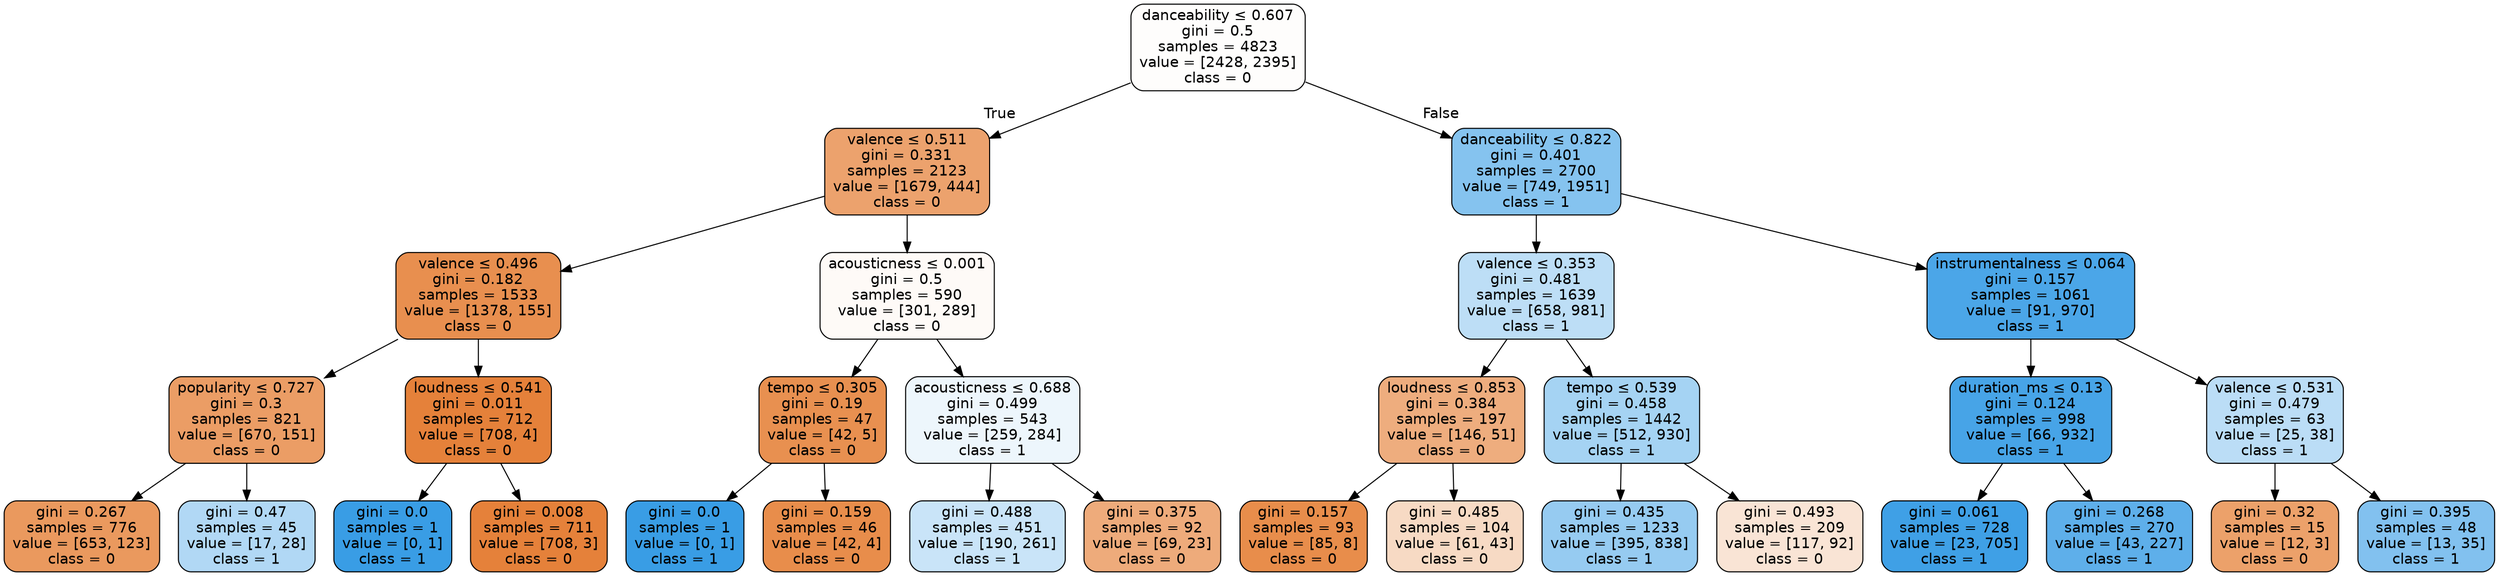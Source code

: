 digraph Tree {
node [shape=box, style="filled, rounded", color="black", fontname=helvetica] ;
edge [fontname=helvetica] ;
0 [label=<danceability &le; 0.607<br/>gini = 0.5<br/>samples = 4823<br/>value = [2428, 2395]<br/>class = 0>, fillcolor="#e5813903"] ;
1 [label=<valence &le; 0.511<br/>gini = 0.331<br/>samples = 2123<br/>value = [1679, 444]<br/>class = 0>, fillcolor="#e58139bc"] ;
0 -> 1 [labeldistance=2.5, labelangle=45, headlabel="True"] ;
2 [label=<valence &le; 0.496<br/>gini = 0.182<br/>samples = 1533<br/>value = [1378, 155]<br/>class = 0>, fillcolor="#e58139e2"] ;
1 -> 2 ;
3 [label=<popularity &le; 0.727<br/>gini = 0.3<br/>samples = 821<br/>value = [670, 151]<br/>class = 0>, fillcolor="#e58139c6"] ;
2 -> 3 ;
4 [label=<gini = 0.267<br/>samples = 776<br/>value = [653, 123]<br/>class = 0>, fillcolor="#e58139cf"] ;
3 -> 4 ;
5 [label=<gini = 0.47<br/>samples = 45<br/>value = [17, 28]<br/>class = 1>, fillcolor="#399de564"] ;
3 -> 5 ;
6 [label=<loudness &le; 0.541<br/>gini = 0.011<br/>samples = 712<br/>value = [708, 4]<br/>class = 0>, fillcolor="#e58139fe"] ;
2 -> 6 ;
7 [label=<gini = 0.0<br/>samples = 1<br/>value = [0, 1]<br/>class = 1>, fillcolor="#399de5ff"] ;
6 -> 7 ;
8 [label=<gini = 0.008<br/>samples = 711<br/>value = [708, 3]<br/>class = 0>, fillcolor="#e58139fe"] ;
6 -> 8 ;
9 [label=<acousticness &le; 0.001<br/>gini = 0.5<br/>samples = 590<br/>value = [301, 289]<br/>class = 0>, fillcolor="#e581390a"] ;
1 -> 9 ;
10 [label=<tempo &le; 0.305<br/>gini = 0.19<br/>samples = 47<br/>value = [42, 5]<br/>class = 0>, fillcolor="#e58139e1"] ;
9 -> 10 ;
11 [label=<gini = 0.0<br/>samples = 1<br/>value = [0, 1]<br/>class = 1>, fillcolor="#399de5ff"] ;
10 -> 11 ;
12 [label=<gini = 0.159<br/>samples = 46<br/>value = [42, 4]<br/>class = 0>, fillcolor="#e58139e7"] ;
10 -> 12 ;
13 [label=<acousticness &le; 0.688<br/>gini = 0.499<br/>samples = 543<br/>value = [259, 284]<br/>class = 1>, fillcolor="#399de516"] ;
9 -> 13 ;
14 [label=<gini = 0.488<br/>samples = 451<br/>value = [190, 261]<br/>class = 1>, fillcolor="#399de545"] ;
13 -> 14 ;
15 [label=<gini = 0.375<br/>samples = 92<br/>value = [69, 23]<br/>class = 0>, fillcolor="#e58139aa"] ;
13 -> 15 ;
16 [label=<danceability &le; 0.822<br/>gini = 0.401<br/>samples = 2700<br/>value = [749, 1951]<br/>class = 1>, fillcolor="#399de59d"] ;
0 -> 16 [labeldistance=2.5, labelangle=-45, headlabel="False"] ;
17 [label=<valence &le; 0.353<br/>gini = 0.481<br/>samples = 1639<br/>value = [658, 981]<br/>class = 1>, fillcolor="#399de554"] ;
16 -> 17 ;
18 [label=<loudness &le; 0.853<br/>gini = 0.384<br/>samples = 197<br/>value = [146, 51]<br/>class = 0>, fillcolor="#e58139a6"] ;
17 -> 18 ;
19 [label=<gini = 0.157<br/>samples = 93<br/>value = [85, 8]<br/>class = 0>, fillcolor="#e58139e7"] ;
18 -> 19 ;
20 [label=<gini = 0.485<br/>samples = 104<br/>value = [61, 43]<br/>class = 0>, fillcolor="#e581394b"] ;
18 -> 20 ;
21 [label=<tempo &le; 0.539<br/>gini = 0.458<br/>samples = 1442<br/>value = [512, 930]<br/>class = 1>, fillcolor="#399de573"] ;
17 -> 21 ;
22 [label=<gini = 0.435<br/>samples = 1233<br/>value = [395, 838]<br/>class = 1>, fillcolor="#399de587"] ;
21 -> 22 ;
23 [label=<gini = 0.493<br/>samples = 209<br/>value = [117, 92]<br/>class = 0>, fillcolor="#e5813936"] ;
21 -> 23 ;
24 [label=<instrumentalness &le; 0.064<br/>gini = 0.157<br/>samples = 1061<br/>value = [91, 970]<br/>class = 1>, fillcolor="#399de5e7"] ;
16 -> 24 ;
25 [label=<duration_ms &le; 0.13<br/>gini = 0.124<br/>samples = 998<br/>value = [66, 932]<br/>class = 1>, fillcolor="#399de5ed"] ;
24 -> 25 ;
26 [label=<gini = 0.061<br/>samples = 728<br/>value = [23, 705]<br/>class = 1>, fillcolor="#399de5f7"] ;
25 -> 26 ;
27 [label=<gini = 0.268<br/>samples = 270<br/>value = [43, 227]<br/>class = 1>, fillcolor="#399de5cf"] ;
25 -> 27 ;
28 [label=<valence &le; 0.531<br/>gini = 0.479<br/>samples = 63<br/>value = [25, 38]<br/>class = 1>, fillcolor="#399de557"] ;
24 -> 28 ;
29 [label=<gini = 0.32<br/>samples = 15<br/>value = [12, 3]<br/>class = 0>, fillcolor="#e58139bf"] ;
28 -> 29 ;
30 [label=<gini = 0.395<br/>samples = 48<br/>value = [13, 35]<br/>class = 1>, fillcolor="#399de5a0"] ;
28 -> 30 ;
}